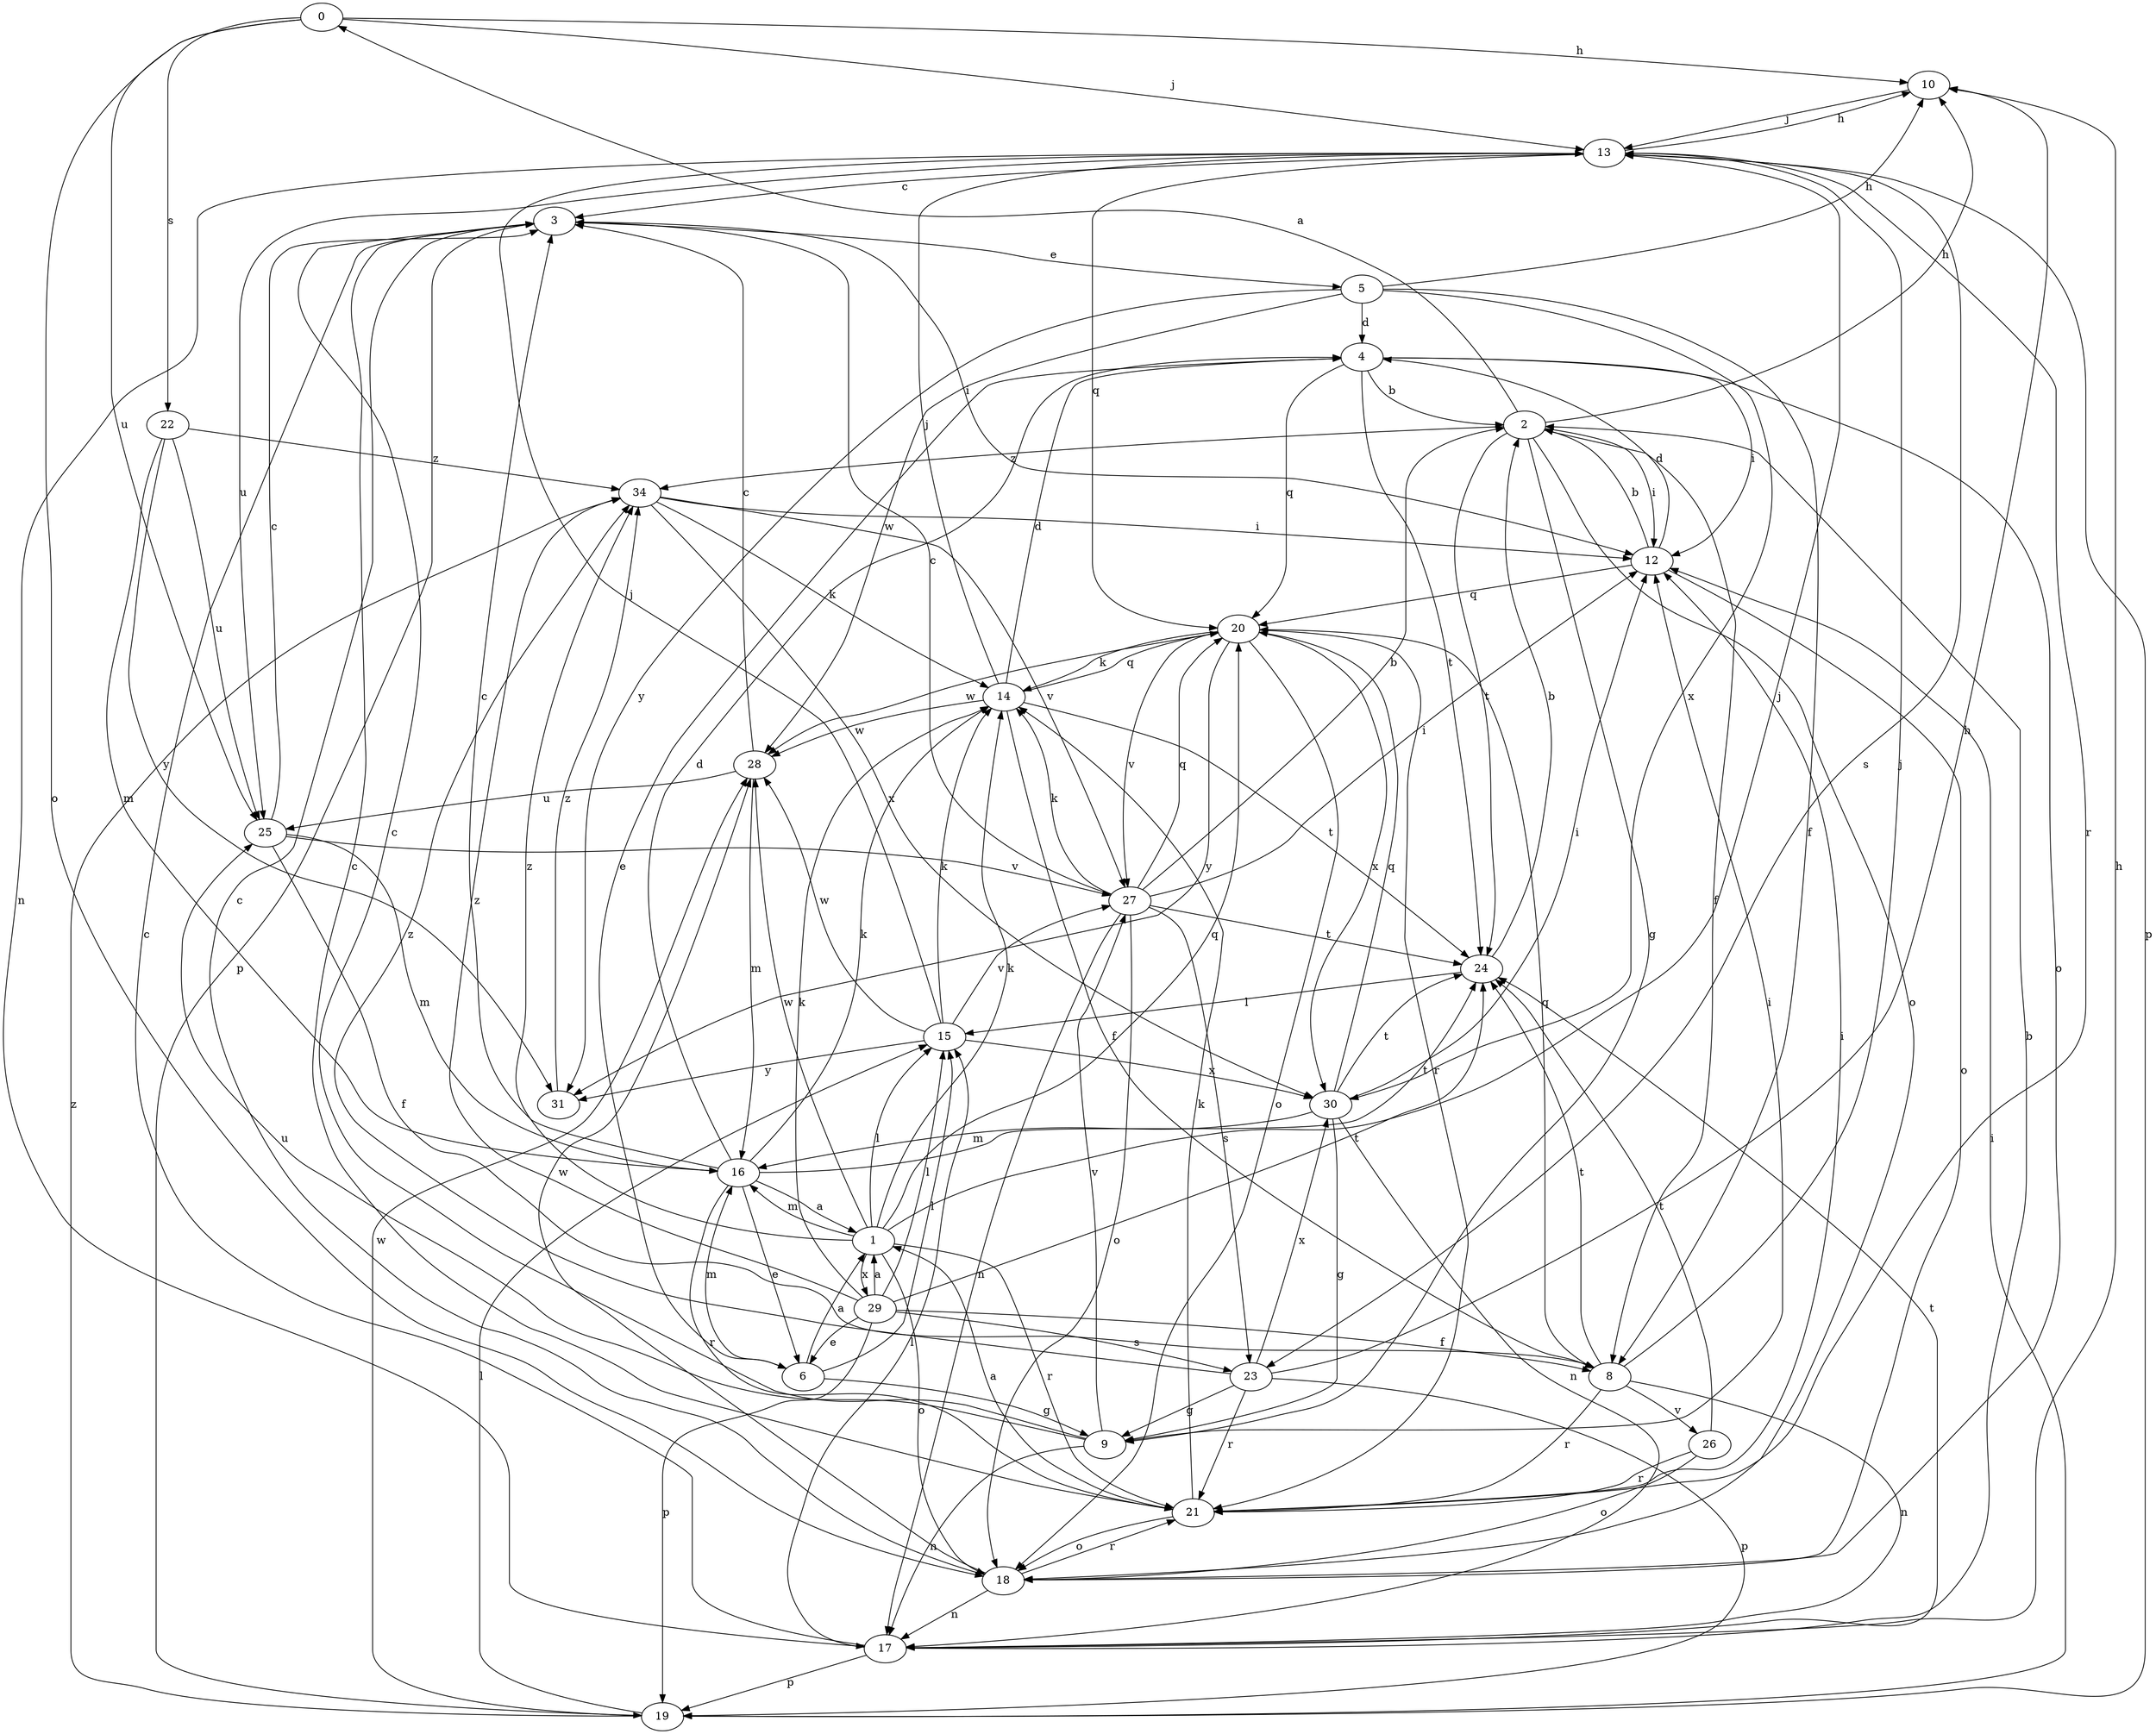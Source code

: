 strict digraph  {
0;
1;
2;
3;
4;
5;
6;
8;
9;
10;
12;
13;
14;
15;
16;
17;
18;
19;
20;
21;
22;
23;
24;
25;
26;
27;
28;
29;
30;
31;
34;
0 -> 10  [label=h];
0 -> 13  [label=j];
0 -> 18  [label=o];
0 -> 22  [label=s];
0 -> 25  [label=u];
1 -> 13  [label=j];
1 -> 14  [label=k];
1 -> 15  [label=l];
1 -> 16  [label=m];
1 -> 18  [label=o];
1 -> 20  [label=q];
1 -> 21  [label=r];
1 -> 28  [label=w];
1 -> 29  [label=x];
1 -> 34  [label=z];
2 -> 0  [label=a];
2 -> 8  [label=f];
2 -> 9  [label=g];
2 -> 10  [label=h];
2 -> 12  [label=i];
2 -> 18  [label=o];
2 -> 24  [label=t];
2 -> 34  [label=z];
3 -> 5  [label=e];
3 -> 12  [label=i];
3 -> 19  [label=p];
4 -> 2  [label=b];
4 -> 6  [label=e];
4 -> 12  [label=i];
4 -> 18  [label=o];
4 -> 20  [label=q];
4 -> 24  [label=t];
5 -> 4  [label=d];
5 -> 8  [label=f];
5 -> 10  [label=h];
5 -> 28  [label=w];
5 -> 30  [label=x];
5 -> 31  [label=y];
6 -> 1  [label=a];
6 -> 9  [label=g];
6 -> 15  [label=l];
6 -> 16  [label=m];
8 -> 13  [label=j];
8 -> 17  [label=n];
8 -> 20  [label=q];
8 -> 21  [label=r];
8 -> 24  [label=t];
8 -> 26  [label=v];
9 -> 3  [label=c];
9 -> 12  [label=i];
9 -> 17  [label=n];
9 -> 25  [label=u];
9 -> 27  [label=v];
10 -> 13  [label=j];
12 -> 2  [label=b];
12 -> 4  [label=d];
12 -> 18  [label=o];
12 -> 20  [label=q];
13 -> 3  [label=c];
13 -> 10  [label=h];
13 -> 17  [label=n];
13 -> 19  [label=p];
13 -> 20  [label=q];
13 -> 21  [label=r];
13 -> 23  [label=s];
13 -> 25  [label=u];
14 -> 4  [label=d];
14 -> 8  [label=f];
14 -> 13  [label=j];
14 -> 20  [label=q];
14 -> 24  [label=t];
14 -> 28  [label=w];
15 -> 13  [label=j];
15 -> 14  [label=k];
15 -> 27  [label=v];
15 -> 28  [label=w];
15 -> 30  [label=x];
15 -> 31  [label=y];
16 -> 1  [label=a];
16 -> 3  [label=c];
16 -> 4  [label=d];
16 -> 6  [label=e];
16 -> 14  [label=k];
16 -> 21  [label=r];
16 -> 24  [label=t];
17 -> 2  [label=b];
17 -> 3  [label=c];
17 -> 10  [label=h];
17 -> 15  [label=l];
17 -> 19  [label=p];
17 -> 24  [label=t];
18 -> 3  [label=c];
18 -> 17  [label=n];
18 -> 21  [label=r];
18 -> 28  [label=w];
19 -> 12  [label=i];
19 -> 15  [label=l];
19 -> 28  [label=w];
19 -> 34  [label=z];
20 -> 14  [label=k];
20 -> 18  [label=o];
20 -> 21  [label=r];
20 -> 27  [label=v];
20 -> 28  [label=w];
20 -> 30  [label=x];
20 -> 31  [label=y];
21 -> 1  [label=a];
21 -> 3  [label=c];
21 -> 12  [label=i];
21 -> 14  [label=k];
21 -> 18  [label=o];
22 -> 16  [label=m];
22 -> 25  [label=u];
22 -> 31  [label=y];
22 -> 34  [label=z];
23 -> 9  [label=g];
23 -> 10  [label=h];
23 -> 19  [label=p];
23 -> 21  [label=r];
23 -> 30  [label=x];
23 -> 34  [label=z];
24 -> 2  [label=b];
24 -> 15  [label=l];
25 -> 3  [label=c];
25 -> 8  [label=f];
25 -> 16  [label=m];
25 -> 27  [label=v];
26 -> 18  [label=o];
26 -> 21  [label=r];
26 -> 24  [label=t];
27 -> 2  [label=b];
27 -> 3  [label=c];
27 -> 12  [label=i];
27 -> 14  [label=k];
27 -> 17  [label=n];
27 -> 18  [label=o];
27 -> 20  [label=q];
27 -> 23  [label=s];
27 -> 24  [label=t];
28 -> 3  [label=c];
28 -> 16  [label=m];
28 -> 25  [label=u];
29 -> 1  [label=a];
29 -> 6  [label=e];
29 -> 8  [label=f];
29 -> 14  [label=k];
29 -> 15  [label=l];
29 -> 19  [label=p];
29 -> 23  [label=s];
29 -> 24  [label=t];
29 -> 34  [label=z];
30 -> 9  [label=g];
30 -> 12  [label=i];
30 -> 16  [label=m];
30 -> 17  [label=n];
30 -> 20  [label=q];
30 -> 24  [label=t];
31 -> 34  [label=z];
34 -> 12  [label=i];
34 -> 14  [label=k];
34 -> 27  [label=v];
34 -> 30  [label=x];
}
